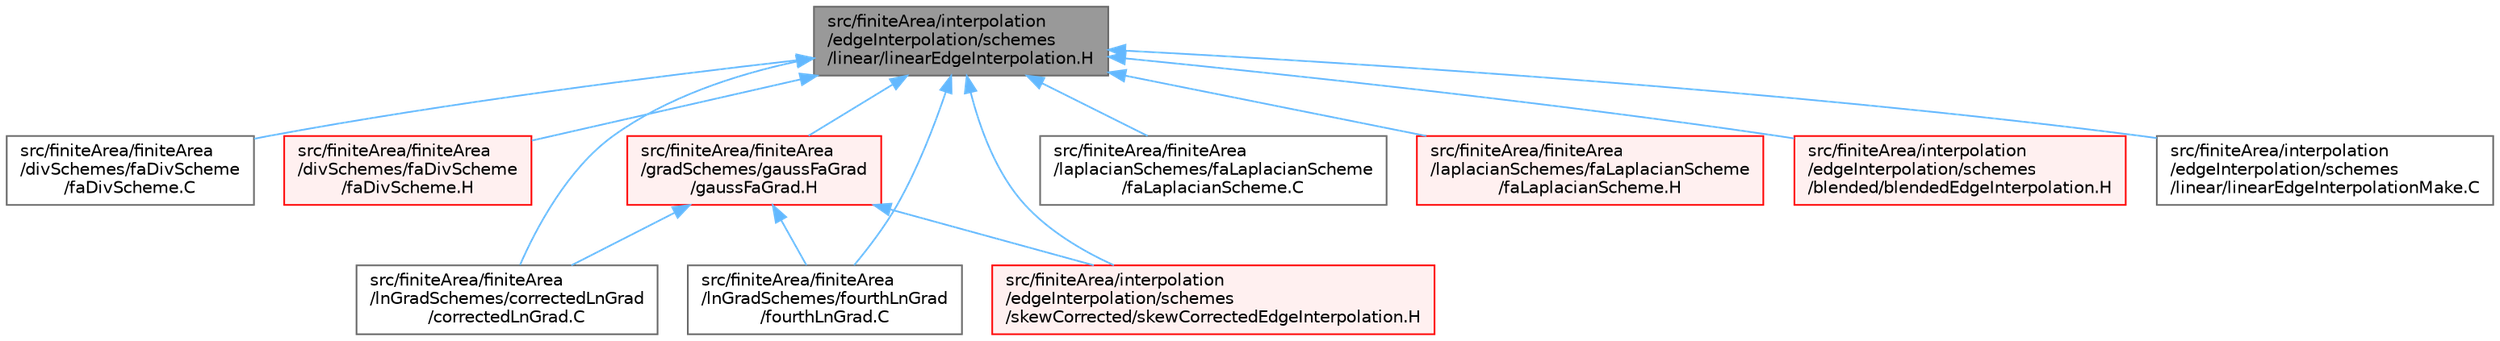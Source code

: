 digraph "src/finiteArea/interpolation/edgeInterpolation/schemes/linear/linearEdgeInterpolation.H"
{
 // LATEX_PDF_SIZE
  bgcolor="transparent";
  edge [fontname=Helvetica,fontsize=10,labelfontname=Helvetica,labelfontsize=10];
  node [fontname=Helvetica,fontsize=10,shape=box,height=0.2,width=0.4];
  Node1 [id="Node000001",label="src/finiteArea/interpolation\l/edgeInterpolation/schemes\l/linear/linearEdgeInterpolation.H",height=0.2,width=0.4,color="gray40", fillcolor="grey60", style="filled", fontcolor="black",tooltip=" "];
  Node1 -> Node2 [id="edge1_Node000001_Node000002",dir="back",color="steelblue1",style="solid",tooltip=" "];
  Node2 [id="Node000002",label="src/finiteArea/finiteArea\l/divSchemes/faDivScheme\l/faDivScheme.C",height=0.2,width=0.4,color="grey40", fillcolor="white", style="filled",URL="$faDivScheme_8C.html",tooltip=" "];
  Node1 -> Node3 [id="edge2_Node000001_Node000003",dir="back",color="steelblue1",style="solid",tooltip=" "];
  Node3 [id="Node000003",label="src/finiteArea/finiteArea\l/divSchemes/faDivScheme\l/faDivScheme.H",height=0.2,width=0.4,color="red", fillcolor="#FFF0F0", style="filled",URL="$faDivScheme_8H.html",tooltip=" "];
  Node1 -> Node10 [id="edge3_Node000001_Node000010",dir="back",color="steelblue1",style="solid",tooltip=" "];
  Node10 [id="Node000010",label="src/finiteArea/finiteArea\l/gradSchemes/gaussFaGrad\l/gaussFaGrad.H",height=0.2,width=0.4,color="red", fillcolor="#FFF0F0", style="filled",URL="$gaussFaGrad_8H.html",tooltip=" "];
  Node10 -> Node17 [id="edge4_Node000010_Node000017",dir="back",color="steelblue1",style="solid",tooltip=" "];
  Node17 [id="Node000017",label="src/finiteArea/finiteArea\l/lnGradSchemes/correctedLnGrad\l/correctedLnGrad.C",height=0.2,width=0.4,color="grey40", fillcolor="white", style="filled",URL="$correctedLnGrad_8C.html",tooltip=" "];
  Node10 -> Node18 [id="edge5_Node000010_Node000018",dir="back",color="steelblue1",style="solid",tooltip=" "];
  Node18 [id="Node000018",label="src/finiteArea/finiteArea\l/lnGradSchemes/fourthLnGrad\l/fourthLnGrad.C",height=0.2,width=0.4,color="grey40", fillcolor="white", style="filled",URL="$fourthLnGrad_8C.html",tooltip=" "];
  Node10 -> Node19 [id="edge6_Node000010_Node000019",dir="back",color="steelblue1",style="solid",tooltip=" "];
  Node19 [id="Node000019",label="src/finiteArea/interpolation\l/edgeInterpolation/schemes\l/skewCorrected/skewCorrectedEdgeInterpolation.H",height=0.2,width=0.4,color="red", fillcolor="#FFF0F0", style="filled",URL="$skewCorrectedEdgeInterpolation_8H.html",tooltip=" "];
  Node1 -> Node21 [id="edge7_Node000001_Node000021",dir="back",color="steelblue1",style="solid",tooltip=" "];
  Node21 [id="Node000021",label="src/finiteArea/finiteArea\l/laplacianSchemes/faLaplacianScheme\l/faLaplacianScheme.C",height=0.2,width=0.4,color="grey40", fillcolor="white", style="filled",URL="$faLaplacianScheme_8C.html",tooltip=" "];
  Node1 -> Node22 [id="edge8_Node000001_Node000022",dir="back",color="steelblue1",style="solid",tooltip=" "];
  Node22 [id="Node000022",label="src/finiteArea/finiteArea\l/laplacianSchemes/faLaplacianScheme\l/faLaplacianScheme.H",height=0.2,width=0.4,color="red", fillcolor="#FFF0F0", style="filled",URL="$faLaplacianScheme_8H.html",tooltip=" "];
  Node1 -> Node17 [id="edge9_Node000001_Node000017",dir="back",color="steelblue1",style="solid",tooltip=" "];
  Node1 -> Node18 [id="edge10_Node000001_Node000018",dir="back",color="steelblue1",style="solid",tooltip=" "];
  Node1 -> Node29 [id="edge11_Node000001_Node000029",dir="back",color="steelblue1",style="solid",tooltip=" "];
  Node29 [id="Node000029",label="src/finiteArea/interpolation\l/edgeInterpolation/schemes\l/blended/blendedEdgeInterpolation.H",height=0.2,width=0.4,color="red", fillcolor="#FFF0F0", style="filled",URL="$blendedEdgeInterpolation_8H.html",tooltip=" "];
  Node1 -> Node31 [id="edge12_Node000001_Node000031",dir="back",color="steelblue1",style="solid",tooltip=" "];
  Node31 [id="Node000031",label="src/finiteArea/interpolation\l/edgeInterpolation/schemes\l/linear/linearEdgeInterpolationMake.C",height=0.2,width=0.4,color="grey40", fillcolor="white", style="filled",URL="$linearEdgeInterpolationMake_8C.html",tooltip=" "];
  Node1 -> Node19 [id="edge13_Node000001_Node000019",dir="back",color="steelblue1",style="solid",tooltip=" "];
}
